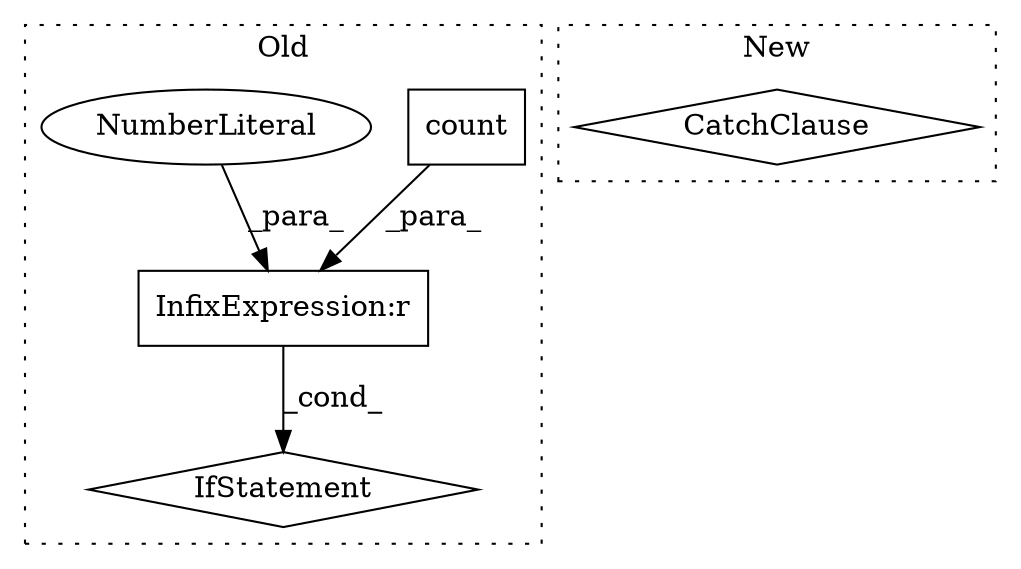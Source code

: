 digraph G {
subgraph cluster0 {
1 [label="count" a="32" s="3623" l="7" shape="box"];
3 [label="IfStatement" a="25" s="3554,3635" l="4,2" shape="diamond"];
4 [label="InfixExpression:r" a="27" s="3630" l="4" shape="box"];
5 [label="NumberLiteral" a="34" s="3634" l="1" shape="ellipse"];
label = "Old";
style="dotted";
}
subgraph cluster1 {
2 [label="CatchClause" a="12" s="4706,4728" l="11,2" shape="diamond"];
label = "New";
style="dotted";
}
1 -> 4 [label="_para_"];
4 -> 3 [label="_cond_"];
5 -> 4 [label="_para_"];
}